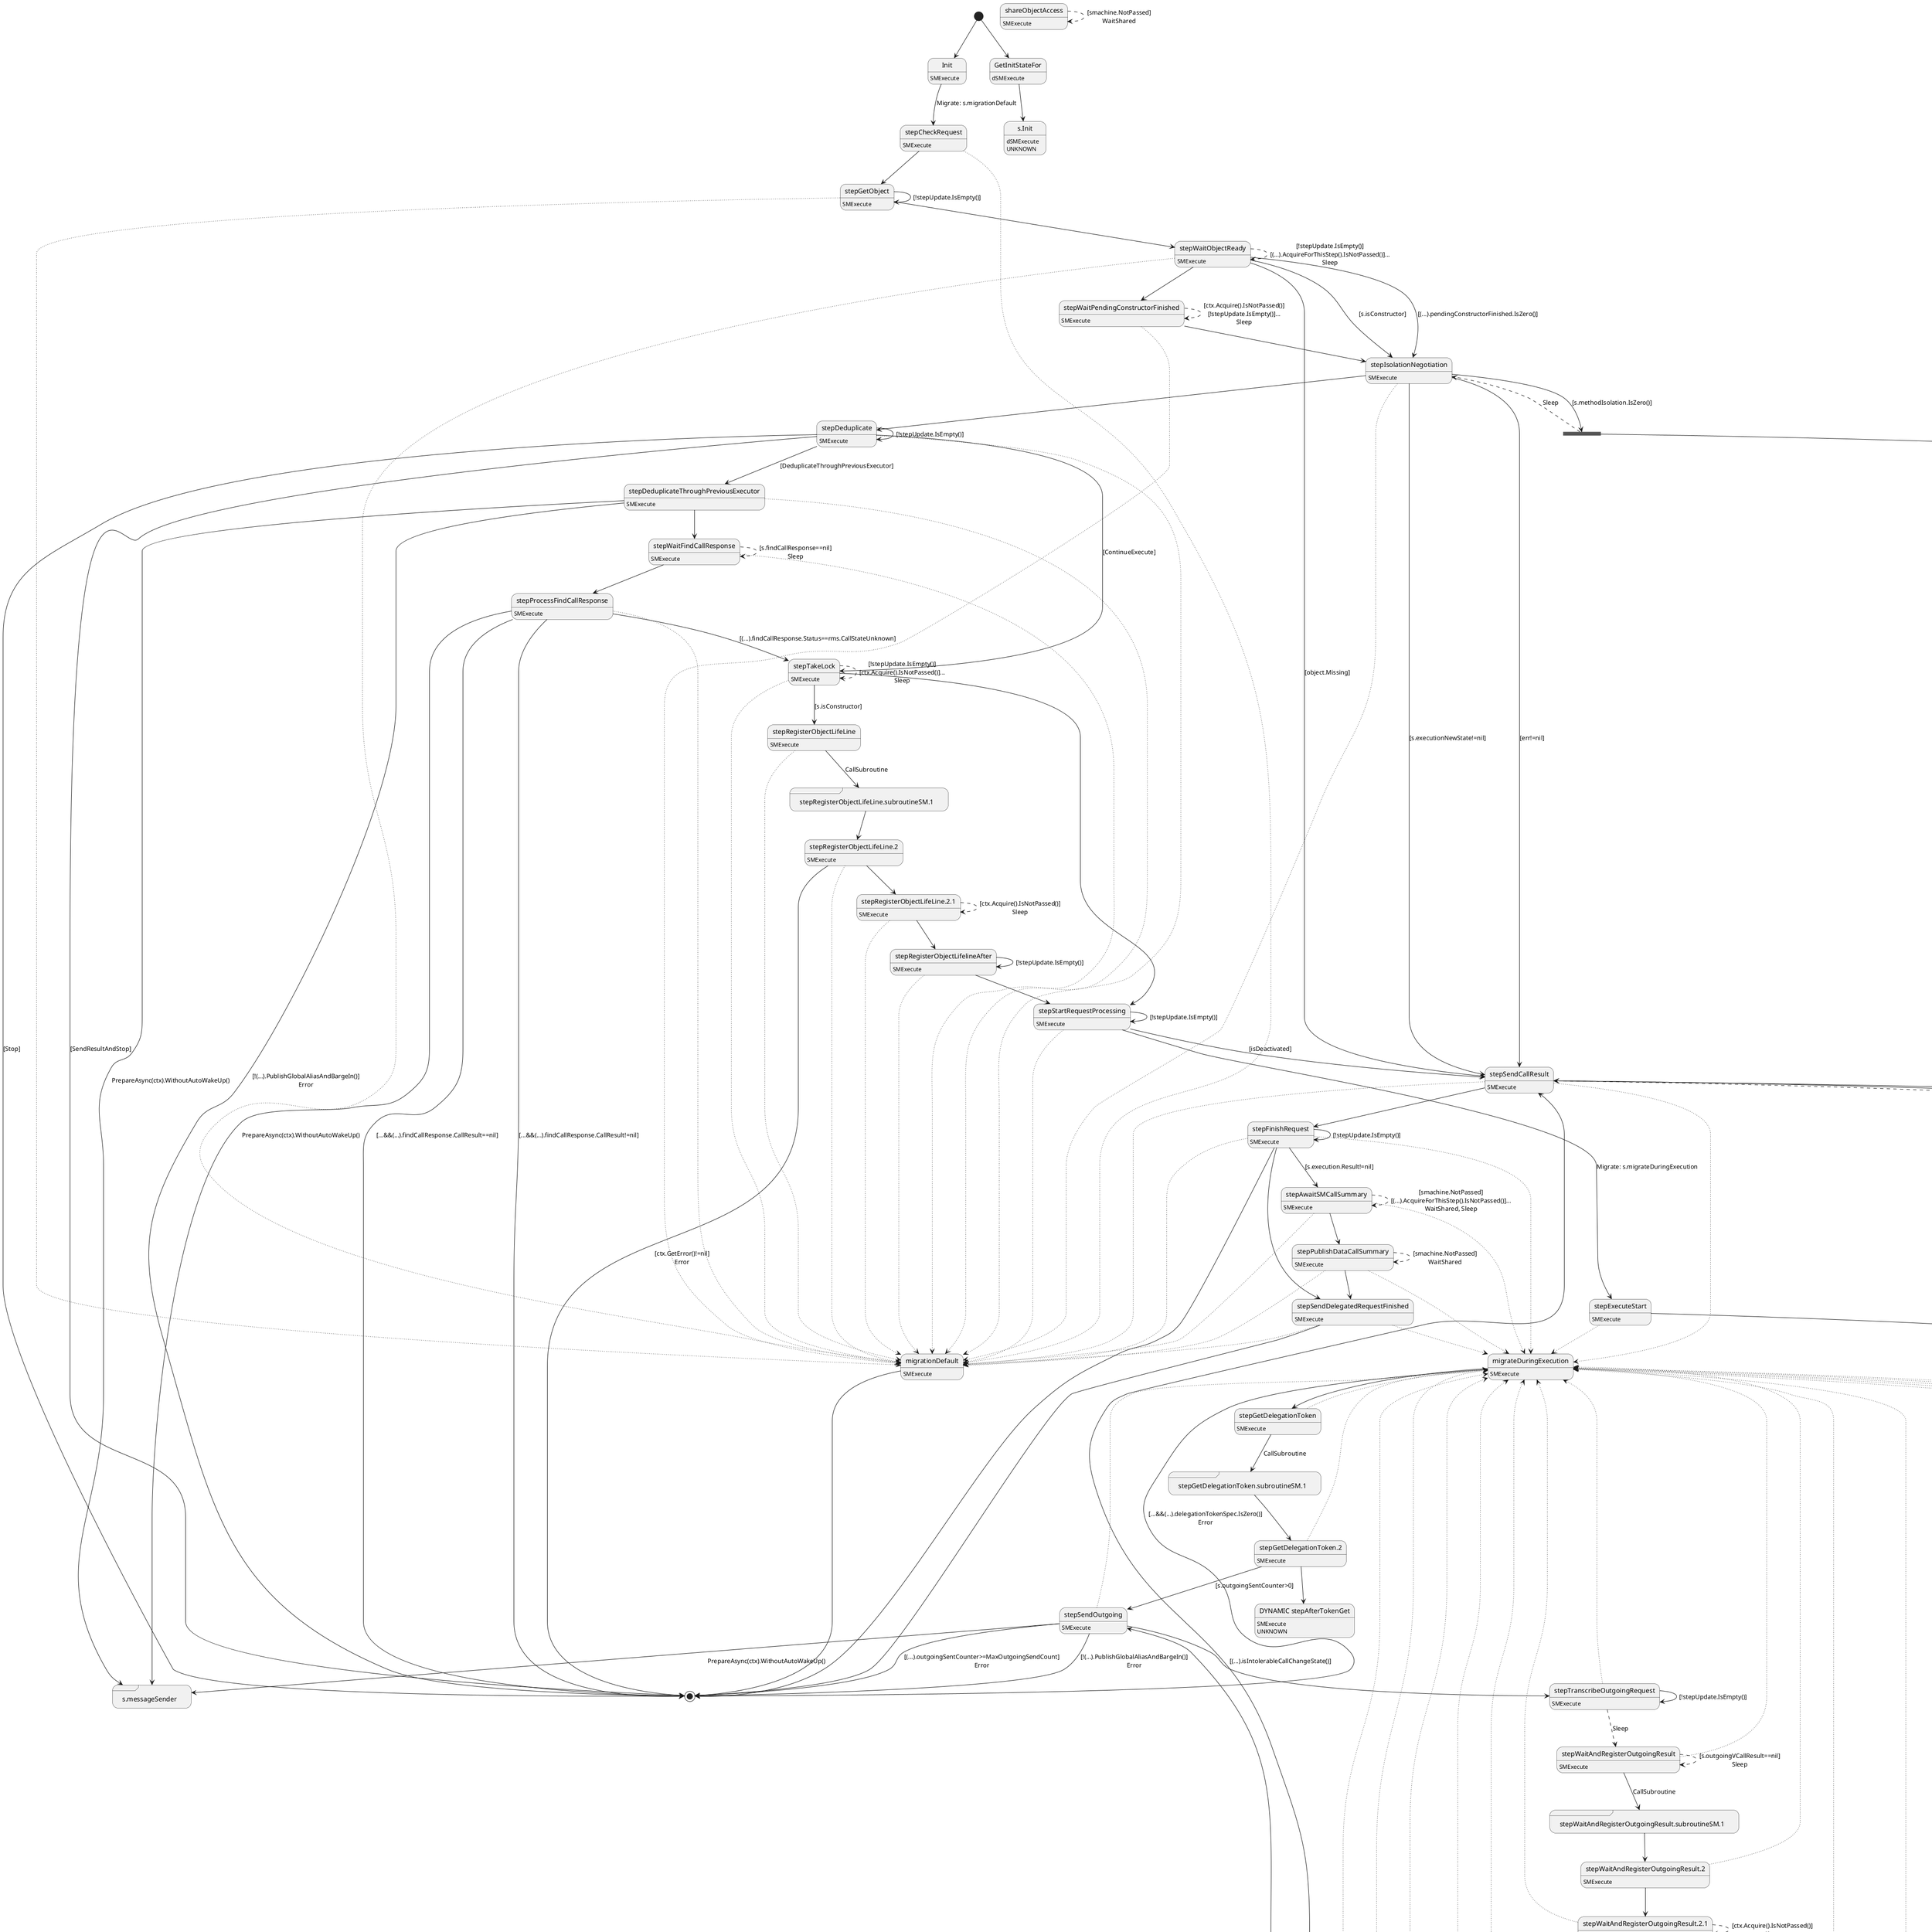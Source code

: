 @startuml
state "Init" as T01_S002
T01_S002 : SMExecute
[*] --> T01_S002
T01_S002 --> T01_S003 : Migrate: s.migrationDefault
state "StepWaitExecutionResult" as T01_S026
T01_S026 : SMExecute
T01_S026 --[dotted]> T01_S021
T01_S026 --[dashed]> T01_S026 : [s.executionNewState==nil]\nSleep
T01_S026 --> T01_S027
state "migrateDuringExecution" as T01_S021
T01_S021 : SMExecute
T01_S021 --> [*] : [...&&(...).delegationTokenSpec.IsZero()]\nError
T01_S021 --> T01_S022
state "migrationDefault" as T01_S001
T01_S001 : SMExecute
T01_S001 --> [*]
state "s.messageSender" as T01_S011 <<sdlreceive>>
T01_S011 : DUPLICATE
state "s.runner" as T01_S008 <<sdlreceive>>
T01_S008 : DUPLICATE
state "shareObjectAccess" as T01_S051
T01_S051 : SMExecute
T01_S051 --[dashed]> T01_S051 : [smachine.NotPassed]\nWaitShared
state "stepAwaitSMCallSummary" as T01_S046
T01_S046 : SMExecute
T01_S046 --[dotted]> T01_S021
T01_S046 --[dotted]> T01_S001
T01_S046 --[dashed]> T01_S046 : [smachine.NotPassed]\n[(...).AcquireForThisStep().IsNotPassed()]...\nWaitShared, Sleep
T01_S046 --> T01_S047
state "stepCheckRequest" as T01_S003
T01_S003 : SMExecute
T01_S003 --[dotted]> T01_S001
T01_S003 --> T01_S004
state "stepDeduplicate" as T01_S009
T01_S009 : SMExecute
T01_S009 --[dotted]> T01_S001
T01_S009 --> T01_S009 : [!stepUpdate.IsEmpty()]
T01_S009 --> [*] : [Stop]
T01_S009 --> [*] : [SendResultAndStop]
T01_S009 --> T01_S010 : [DeduplicateThroughPreviousExecutor]
T01_S009 --> T01_S014 : [ContinueExecute]
state "stepDeduplicateThroughPreviousExecutor" as T01_S010
T01_S010 : SMExecute
T01_S010 --[dotted]> T01_S001
T01_S010 --> [*] : [!(...).PublishGlobalAliasAndBargeIn()]\nError
T01_S010 --> T01_S011 : PrepareAsync(ctx).WithoutAutoWakeUp()
T01_S010 --> T01_S012
state "stepExecuteAborted" as T01_S029
T01_S029 : SMExecute
T01_S029 --[dotted]> T01_S021
state T01_U001 <<fork>>
T01_S029 --> T01_U001
T01_U001 --> T01_S008 : PrepareExecutionAbort(ctx)
T01_U001 --[dashed]> T01_S049
state "stepExecuteContinue" as T01_S039
T01_S039 : SMExecute
T01_S039 --[dotted]> T01_S021
T01_S039 --> T01_S039 : [!stepUpdate.IsEmpty()]
state T01_U002 <<fork>>
T01_S039 --> T01_U002
T01_U002 --> T01_S008 : Migrate: s
T01_U002 --[dashed]> T01_S026 : migrateDuringExecution\nPrepareExecutionContinue(ctx).
state "stepExecuteDecideNextStep" as T01_S027
T01_S027 : SMExecute
T01_S027 --[dotted]> T01_S021
T01_S027 --> T01_S040 : [execution.Done]
T01_S027 --> T01_S029 : [execution.Error]
T01_S027 --> T01_S029 : [execution.Abort]
T01_S027 --> T01_S028 : [execution.OutgoingCall]
state "stepExecuteOutgoing" as T01_S028
T01_S028 : SMExecute
T01_S028 --[dotted]> T01_S021
T01_S028 --> T01_S039 : [s.intolerableCall()]
T01_S028 --> T01_S039 : [s.intolerableCall()]
T01_S028 --> T01_S039 : [...&&(...).Interference()==isolation.CallTolerable]
T01_S028 --> T01_S030 : [s.outgoing!=nil]
T01_S028 --> T01_S039
state "stepExecuteStart" as T01_S025
T01_S025 : SMExecute
T01_S025 --[dotted]> T01_S021
state T01_U003 <<fork>>
T01_S025 --> T01_U003
T01_U003 --> T01_S008 : PrepareExecutionStart(ctx)
T01_U003 --[dashed]> T01_S026
state "stepFinishRequest" as T01_S050
T01_S050 : SMExecute
T01_S050 --[dotted]> T01_S021
T01_S050 --[dotted]> T01_S001
T01_S050 --> T01_S046 : [s.execution.Result!=nil]
T01_S050 --> T01_S048
T01_S050 --> T01_S050 : [!stepUpdate.IsEmpty()]
T01_S050 --> [*]
state "stepGetDelegationToken" as T01_S022
T01_S022 : SMExecute
T01_S022 --[dotted]> T01_S021
T01_S022 --> T01_S023 : CallSubroutine
state "stepGetDelegationToken.2" as T01_S024
T01_S024 : SMExecute
T01_S024 --[dotted]> T01_S021
T01_S024 --> T01_S033 : [s.outgoingSentCounter>0]
state "DYNAMIC stepAfterTokenGet" as T01_U004
T01_U004 : SMExecute
T01_U004 : UNKNOWN 
T01_S024 --> T01_U004
state "stepGetDelegationToken.subroutineSM.1" as T01_S023 <<sdlreceive>>
T01_S023 --> T01_S024
state "stepGetObject" as T01_S004
T01_S004 : SMExecute
T01_S004 --[dotted]> T01_S001
T01_S004 --> T01_S004 : [!stepUpdate.IsEmpty()]
T01_S004 --> T01_S005
state "stepIsolationNegotiation" as T01_S007
T01_S007 : SMExecute
T01_S007 --[dotted]> T01_S001
T01_S007 --> T01_S049 : [s.executionNewState!=nil]
state T01_U005 <<fork>>
T01_S007 --> T01_U005 : [s.methodIsolation.IsZero()]
T01_U005 --> T01_S008 : PrepareExecutionClassify(ctx)
T01_U005 --[dashed]> T01_S007 : Sleep
T01_S007 --> T01_S049 : [err!=nil]
T01_S007 --> T01_S009
state "stepProcessFindCallResponse" as T01_S013
T01_S013 : SMExecute
T01_S013 --[dotted]> T01_S001
T01_S013 --> [*] : [...&&(...).findCallResponse.CallResult==nil]
T01_S013 --> T01_S011 : PrepareAsync(ctx).WithoutAutoWakeUp()
T01_S013 --> [*] : [...&&(...).findCallResponse.CallResult!=nil]
T01_S013 --> T01_S014 : [(...).findCallResponse.Status==rms.CallStateUnknown]
state "stepPublishDataCallSummary" as T01_S047
T01_S047 : SMExecute
T01_S047 --[dotted]> T01_S021
T01_S047 --[dotted]> T01_S001
T01_S047 --[dashed]> T01_S047 : [smachine.NotPassed]\nWaitShared
T01_S047 --> T01_S048
state "stepRegisterObjectLifeLine" as T01_S015
T01_S015 : SMExecute
T01_S015 --[dotted]> T01_S001
T01_S015 --> T01_S016 : CallSubroutine
state "stepRegisterObjectLifeLine.2" as T01_S017
T01_S017 : SMExecute
T01_S017 --[dotted]> T01_S001
T01_S017 --> [*] : [ctx.GetError()!=nil]\nError
T01_S017 --> T01_S018
state "stepRegisterObjectLifeLine.2.1" as T01_S018
T01_S018 : SMExecute
T01_S018 --[dotted]> T01_S001
T01_S018 --[dashed]> T01_S018 : [ctx.Acquire().IsNotPassed()]\nSleep
T01_S018 --> T01_S019
state "stepRegisterObjectLifeLine.subroutineSM.1" as T01_S016 <<sdlreceive>>
T01_S016 --> T01_S017
state "stepRegisterObjectLifelineAfter" as T01_S019
T01_S019 : SMExecute
T01_S019 --[dotted]> T01_S001
T01_S019 --> T01_S019 : [!stepUpdate.IsEmpty()]
T01_S019 --> T01_S020
state "stepRegisterOutgoing" as T01_S030
T01_S030 : SMExecute
T01_S030 --[dotted]> T01_S021
T01_S030 --> T01_S031 : CallSubroutine
state "stepRegisterOutgoing.2" as T01_S032
T01_S032 : SMExecute
T01_S032 --[dotted]> T01_S021
T01_S032 --> T01_S033
state "stepRegisterOutgoing.subroutineSM.1" as T01_S031 <<sdlreceive>>
T01_S031 --> T01_S032
state "stepSaveExecutionResult" as T01_S042
T01_S042 : SMExecute
T01_S042 --[dotted]> T01_S021
T01_S042 --> T01_S043 : CallSubroutine
state "stepSaveExecutionResult.2" as T01_S044
T01_S044 : SMExecute
T01_S044 --[dotted]> T01_S021
T01_S044 --> T01_S045
state "stepSaveExecutionResult.subroutineSM.1" as T01_S043 <<sdlreceive>>
T01_S043 --> T01_S044
state "stepSaveNewObject" as T01_S045
T01_S045 : SMExecute
T01_S045 --[dotted]> T01_S021
T01_S045 --[dashed]> T01_S045 : [!ctx.Acquire().IsPassed()]\n[!stepUpdate.IsEmpty()]...\nSleep
T01_S045 --> T01_S049 : [s.migrationHappened]
T01_S045 --> T01_S049
state "stepSendCallResult" as T01_S049
T01_S049 : SMExecute
T01_S049 --[dotted]> T01_S021
T01_S049 --[dotted]> T01_S001
T01_S049 --> T01_S050
state "stepSendDelegatedRequestFinished" as T01_S048
T01_S048 : SMExecute
T01_S048 --[dotted]> T01_S021
T01_S048 --[dotted]> T01_S001
T01_S048 --> [*]
state "stepSendOutgoing" as T01_S033
T01_S033 : SMExecute
T01_S033 --[dotted]> T01_S021
T01_S033 --> [*] : [!(...).PublishGlobalAliasAndBargeIn()]\nError
T01_S033 --> [*] : [(...).outgoingSentCounter>=MaxOutgoingSendCount]\nError
T01_S033 --> T01_S011 : PrepareAsync(ctx).WithoutAutoWakeUp()
T01_S033 --> T01_S034
state "stepStartRequestProcessing" as T01_S020
T01_S020 : SMExecute
T01_S020 --[dotted]> T01_S001
T01_S020 --> T01_S020 : [!stepUpdate.IsEmpty()]
T01_S020 --> T01_S049 : [isDeactivated]
T01_S020 --> T01_S025 : Migrate: s.migrateDuringExecution
state "stepTakeLock" as T01_S014
T01_S014 : SMExecute
T01_S014 --[dotted]> T01_S001
T01_S014 --[dashed]> T01_S014 : [!stepUpdate.IsEmpty()]\n[ctx.Acquire().IsNotPassed()]...\nSleep
T01_S014 --> T01_S015 : [s.isConstructor]
T01_S014 --> T01_S020
state "stepTranscribeOutgoingRequest" as T01_S034
T01_S034 : SMExecute
T01_S034 --[dotted]> T01_S021
T01_S034 --> T01_S034 : [!stepUpdate.IsEmpty()]
T01_S034 --[dashed]> T01_S035 : Sleep
state "stepWaitAndRegisterOutgoingResult" as T01_S035
T01_S035 : SMExecute
T01_S035 --[dotted]> T01_S021
T01_S035 --[dashed]> T01_S035 : [s.outgoingVCallResult==nil]\nSleep
T01_S035 --> T01_S036 : CallSubroutine
state "stepWaitAndRegisterOutgoingResult.2" as T01_S037
T01_S037 : SMExecute
T01_S037 --[dotted]> T01_S021
T01_S037 --> T01_S038
state "stepWaitAndRegisterOutgoingResult.2.1" as T01_S038
T01_S038 : SMExecute
T01_S038 --[dotted]> T01_S021
T01_S038 --[dashed]> T01_S038 : [ctx.Acquire().IsNotPassed()]\nSleep
T01_S038 --> T01_S039
state "stepWaitAndRegisterOutgoingResult.subroutineSM.1" as T01_S036 <<sdlreceive>>
T01_S036 --> T01_S037
state "stepWaitFindCallResponse" as T01_S012
T01_S012 : SMExecute
T01_S012 --[dotted]> T01_S001
T01_S012 --[dashed]> T01_S012 : [s.findCallResponse==nil]\nSleep
T01_S012 --> T01_S013
state "stepWaitObjectReady" as T01_S005
T01_S005 : SMExecute
T01_S005 --[dotted]> T01_S001
T01_S005 --[dashed]> T01_S005 : [!stepUpdate.IsEmpty()]\n[(...).AcquireForThisStep().IsNotPassed()]...\nSleep
T01_S005 --> T01_S007 : [s.isConstructor]
T01_S005 --> T01_S049 : [object.Missing]
T01_S005 --> T01_S007 : [(...).pendingConstructorFinished.IsZero()]
T01_S005 --> T01_S006
state "stepWaitPendingConstructorFinished" as T01_S006
T01_S006 : SMExecute
T01_S006 --[dotted]> T01_S001
T01_S006 --[dashed]> T01_S006 : [ctx.Acquire().IsNotPassed()]\n[!stepUpdate.IsEmpty()]...\nSleep
T01_S006 --> T01_S007
state "stepWaitSafeAnswers" as T01_S041
T01_S041 : SMExecute
T01_S041 --[dotted]> T01_S021
T01_S041 --> T01_S041 : [!stateUpdate.IsEmpty()]
T01_S041 --> T01_S042
state "stepWaitSafeAnswersRelease" as T01_S040
T01_S040 : SMExecute
T01_S040 --[dotted]> T01_S021
T01_S040 --> T01_S049 : [(...).isIntolerableCallChangeState()]
T01_S040 --> T01_S041
state "GetInitStateFor" as T00_S001
T00_S001 : dSMExecute
[*] --> T00_S001
state "s.Init" as T00_U006
T00_U006 : dSMExecute
T00_U006 : UNKNOWN 
T00_S001 --> T00_U006
@enduml
